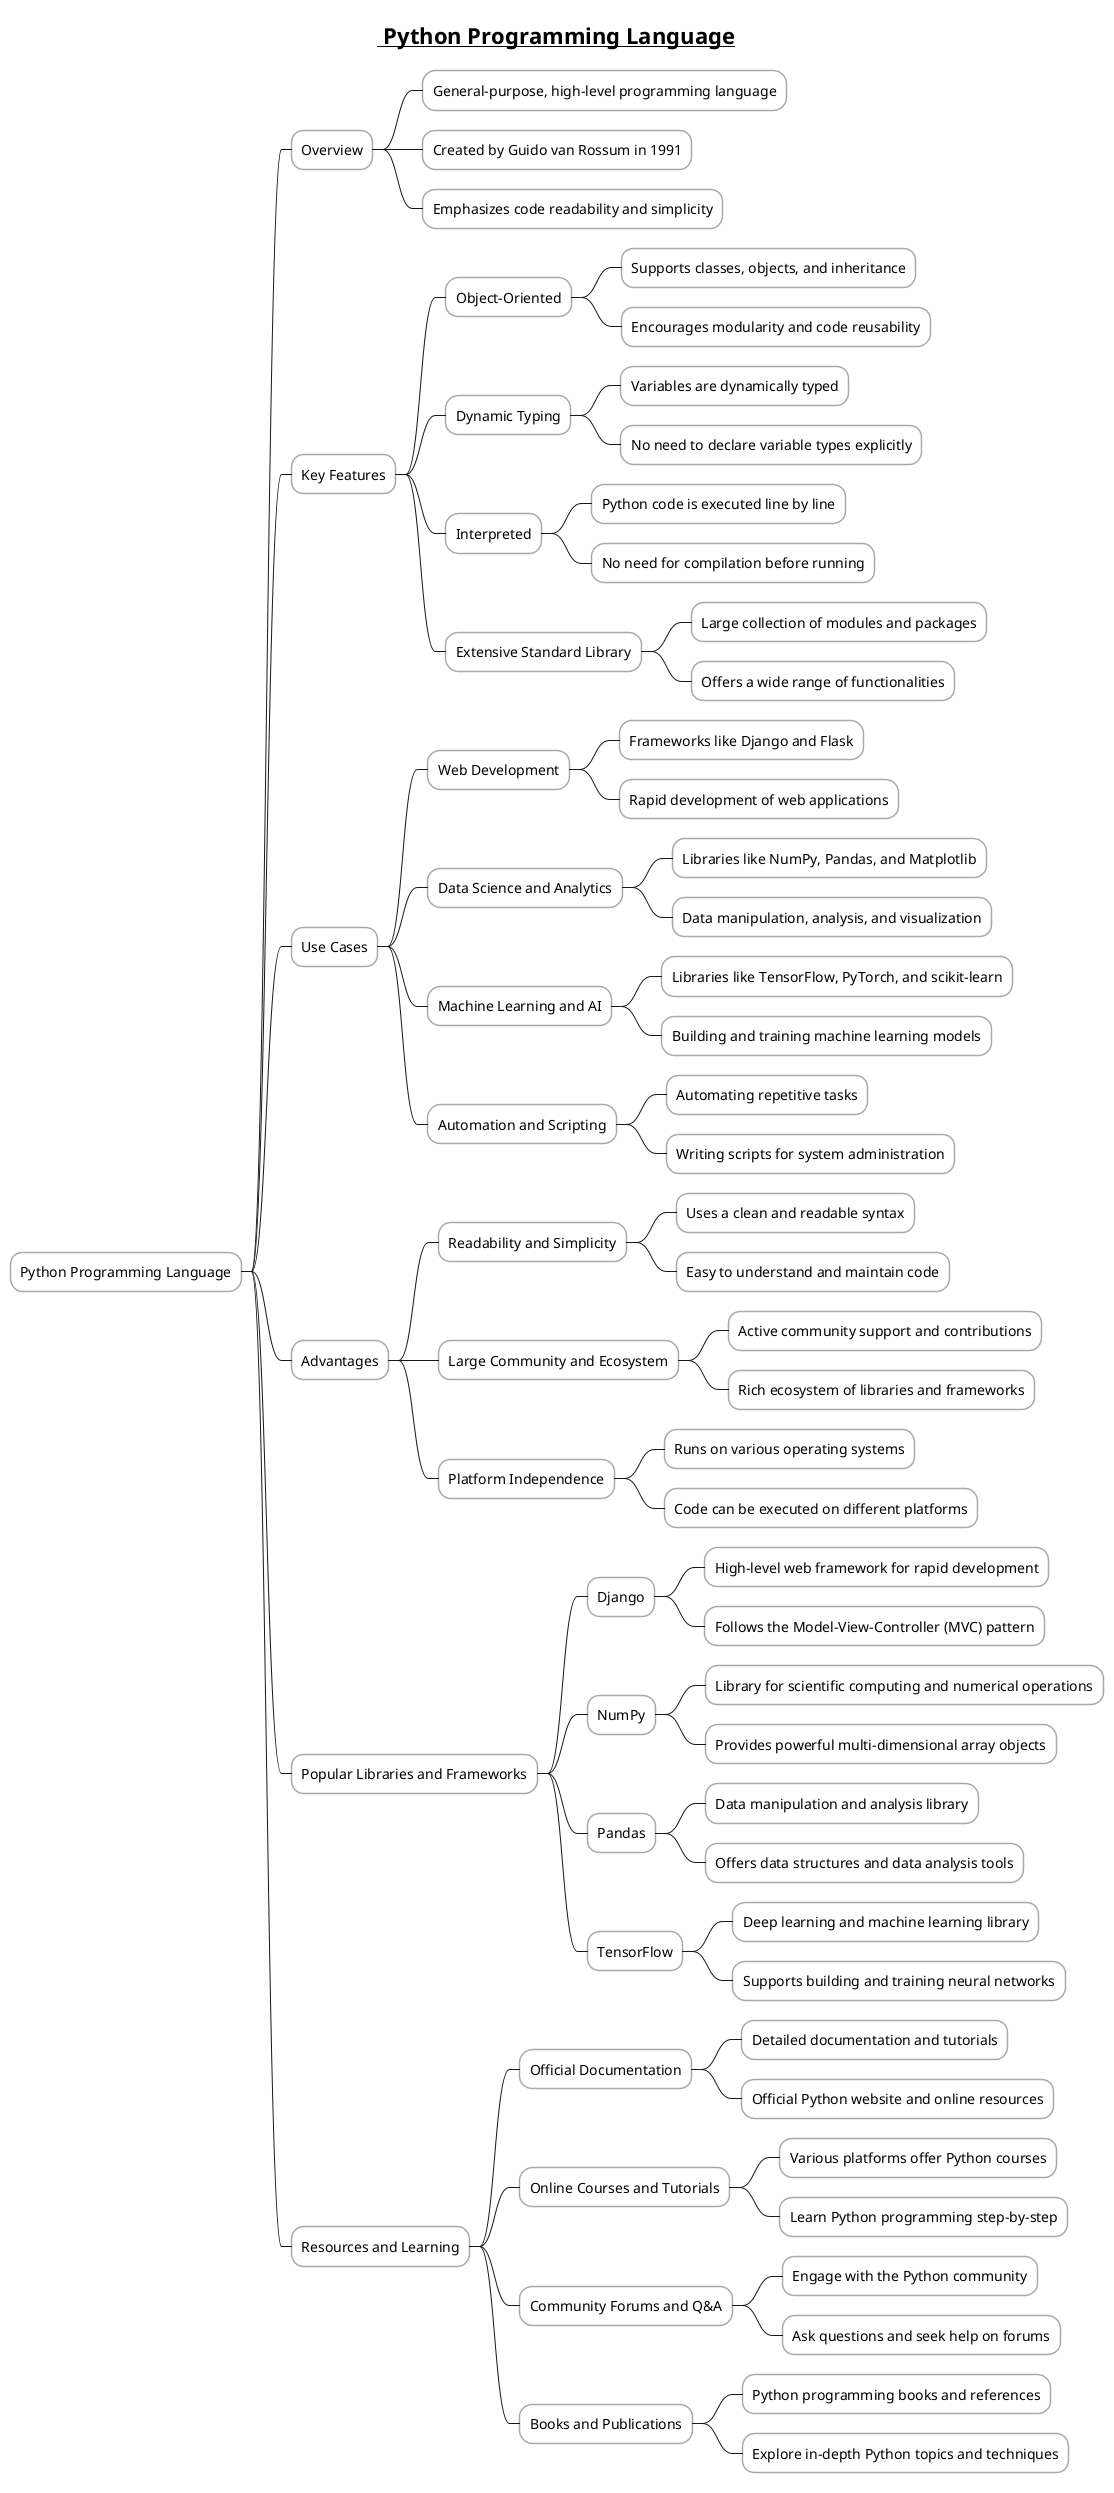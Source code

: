 @startmindmap

skinparam node {
    BorderColor DarkGray
    BackgroundColor White
}

skinparam connector {
    LineColor DarkGray
}

title =__ Python Programming Language__

* Python Programming Language

** Overview
*** General-purpose, high-level programming language
*** Created by Guido van Rossum in 1991
*** Emphasizes code readability and simplicity

** Key Features

*** Object-Oriented
**** Supports classes, objects, and inheritance
**** Encourages modularity and code reusability

*** Dynamic Typing
**** Variables are dynamically typed
**** No need to declare variable types explicitly

*** Interpreted
**** Python code is executed line by line
**** No need for compilation before running

*** Extensive Standard Library
**** Large collection of modules and packages
**** Offers a wide range of functionalities

** Use Cases

*** Web Development
**** Frameworks like Django and Flask
**** Rapid development of web applications

*** Data Science and Analytics
**** Libraries like NumPy, Pandas, and Matplotlib
**** Data manipulation, analysis, and visualization

*** Machine Learning and AI
**** Libraries like TensorFlow, PyTorch, and scikit-learn
**** Building and training machine learning models

*** Automation and Scripting
**** Automating repetitive tasks
**** Writing scripts for system administration

** Advantages

*** Readability and Simplicity
**** Uses a clean and readable syntax
**** Easy to understand and maintain code

*** Large Community and Ecosystem
**** Active community support and contributions
**** Rich ecosystem of libraries and frameworks

*** Platform Independence
**** Runs on various operating systems
**** Code can be executed on different platforms

** Popular Libraries and Frameworks

*** Django
**** High-level web framework for rapid development
**** Follows the Model-View-Controller (MVC) pattern

*** NumPy
**** Library for scientific computing and numerical operations
**** Provides powerful multi-dimensional array objects

*** Pandas
**** Data manipulation and analysis library
**** Offers data structures and data analysis tools

*** TensorFlow
**** Deep learning and machine learning library
**** Supports building and training neural networks

** Resources and Learning

*** Official Documentation
**** Detailed documentation and tutorials
**** Official Python website and online resources

*** Online Courses and Tutorials
**** Various platforms offer Python courses
**** Learn Python programming step-by-step

*** Community Forums and Q&A
**** Engage with the Python community
**** Ask questions and seek help on forums

*** Books and Publications
**** Python programming books and references
**** Explore in-depth Python topics and techniques

@endmindmap
